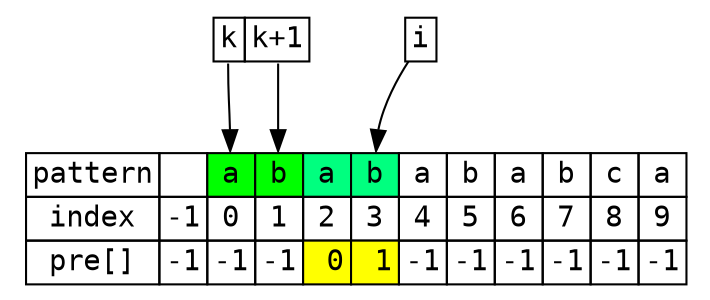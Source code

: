 digraph g {
    node [fontname="Monaco, Consolas",shape =plaintext,height=.1];
    node_s [label = <
    <TABLE BORDER="0" CELLBORDER="1" CELLSPACING="0">
    <TR>
    <TD PORT="f0">pattern</TD>
    <TD PORT="f1"> </TD>
    <TD PORT="f2" bgcolor="green">a</TD>
    <TD PORT="f3" bgcolor="green">b</TD>
    <TD PORT="f4" bgcolor="SpringGreen">a</TD>  
    <TD PORT="f5" bgcolor="SpringGreen">b</TD>
    <TD PORT="f6">a</TD>
    <TD PORT="f7">b</TD>
    <TD PORT="f8">a</TD>
    <TD PORT="f9">b</TD>
    <TD PORT="f10">c</TD>
    <TD PORT="f11">a</TD>
    </TR>
    <TR>
    <TD PORT="f20">index</TD>
    <TD PORT="f21">-1</TD>
    <TD PORT="f22">0</TD>
    <TD PORT="f23">1</TD>
    <TD PORT="f24">2</TD>  
    <TD PORT="f25">3</TD>
    <TD PORT="f26">4</TD>
    <TD PORT="f27">5</TD>
    <TD PORT="f28">6</TD>
    <TD PORT="f29">7</TD>
    <TD PORT="f30">8</TD>
    <TD PORT="f31">9</TD>
    </TR>
    <TR>
    <TD PORT="f40">pre[]</TD>
    <TD PORT="f41">-1</TD>
    <TD PORT="f42">-1</TD>
    <TD PORT="f43">-1</TD>
    <TD PORT="f44" bgcolor="yellow"> 0</TD>  
    <TD PORT="f45" bgcolor="yellow"> 1</TD>
    <TD PORT="f46">-1</TD>
    <TD PORT="f47">-1</TD>
    <TD PORT="f48">-1</TD>
    <TD PORT="f49">-1</TD>
    <TD PORT="f50">-1</TD>
    <TD PORT="f51">-1</TD>
    </TR>       
    
    </TABLE>>];

    node_pk [label = <
    <TABLE BORDER="0" CELLBORDER="1" CELLSPACING="0">
    <TR>
    <TD PORT="f0">k</TD>
    <TD PORT="f1">k+1</TD>    
    </TR>
    </TABLE>>];


    node_pi [label = <
    <TABLE BORDER="0" CELLBORDER="1" CELLSPACING="0">
    <TR>
    <TD PORT="f0">i</TD>
    </TR>
    </TABLE>>];
    
    
    node_pk:f0 -> node_s:f2
    node_pk:f1 -> node_s:f3
    node_pi:f0 -> node_s:f5
}
